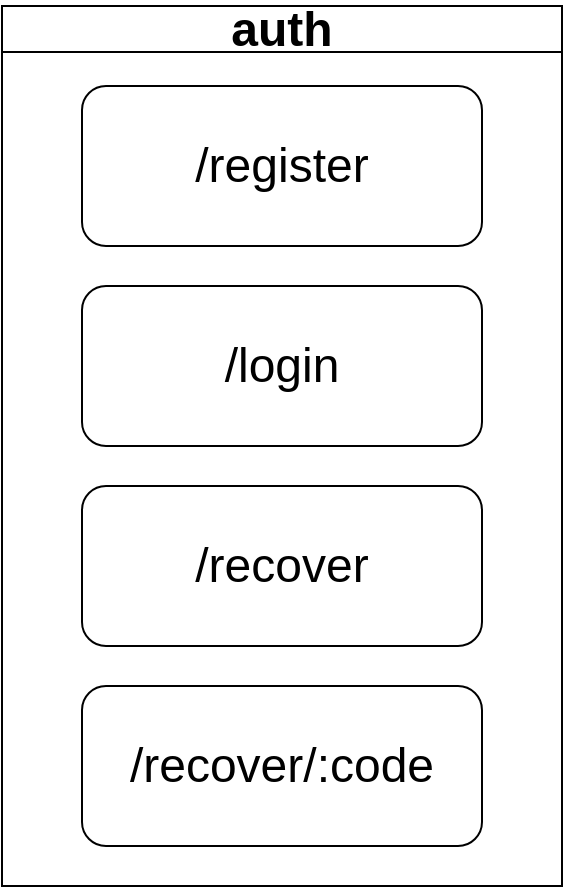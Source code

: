 <mxfile>
    <diagram id="4nAcZUnB5Es4-h3T85UG" name="Page-1">
        <mxGraphModel dx="495" dy="833" grid="1" gridSize="10" guides="1" tooltips="1" connect="1" arrows="1" fold="1" page="1" pageScale="1" pageWidth="850" pageHeight="1100" math="0" shadow="0">
            <root>
                <mxCell id="0"/>
                <mxCell id="1" parent="0"/>
                <mxCell id="2" value="/register" style="rounded=1;whiteSpace=wrap;html=1;fontSize=24;" vertex="1" parent="1">
                    <mxGeometry x="40" y="80" width="200" height="80" as="geometry"/>
                </mxCell>
                <mxCell id="3" value="/login" style="rounded=1;whiteSpace=wrap;html=1;fontSize=24;" vertex="1" parent="1">
                    <mxGeometry x="40" y="180" width="200" height="80" as="geometry"/>
                </mxCell>
                <mxCell id="4" value="/recover" style="rounded=1;whiteSpace=wrap;html=1;fontSize=24;" vertex="1" parent="1">
                    <mxGeometry x="40" y="280" width="200" height="80" as="geometry"/>
                </mxCell>
                <mxCell id="5" value="/recover/:code" style="rounded=1;whiteSpace=wrap;html=1;fontSize=24;" vertex="1" parent="1">
                    <mxGeometry x="40" y="380" width="200" height="80" as="geometry"/>
                </mxCell>
                <mxCell id="7" value="auth" style="swimlane;whiteSpace=wrap;html=1;fontSize=24;" vertex="1" parent="1">
                    <mxGeometry y="40" width="280" height="440" as="geometry"/>
                </mxCell>
            </root>
        </mxGraphModel>
    </diagram>
</mxfile>